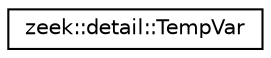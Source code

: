 digraph "Graphical Class Hierarchy"
{
 // LATEX_PDF_SIZE
  edge [fontname="Helvetica",fontsize="10",labelfontname="Helvetica",labelfontsize="10"];
  node [fontname="Helvetica",fontsize="10",shape=record];
  rankdir="LR";
  Node0 [label="zeek::detail::TempVar",height=0.2,width=0.4,color="black", fillcolor="white", style="filled",URL="$d5/d8c/classzeek_1_1detail_1_1TempVar.html",tooltip=" "];
}
